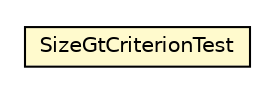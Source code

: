 #!/usr/local/bin/dot
#
# Class diagram 
# Generated by UMLGraph version R5_6_6-8-g8d7759 (http://www.umlgraph.org/)
#

digraph G {
	edge [fontname="Helvetica",fontsize=10,labelfontname="Helvetica",labelfontsize=10];
	node [fontname="Helvetica",fontsize=10,shape=plaintext];
	nodesep=0.25;
	ranksep=0.5;
	// org.dayatang.domain.internal.repo.SizeGtCriterionTest
	c4251 [label=<<table title="org.dayatang.domain.internal.repo.SizeGtCriterionTest" border="0" cellborder="1" cellspacing="0" cellpadding="2" port="p" bgcolor="lemonChiffon" href="./SizeGtCriterionTest.html">
		<tr><td><table border="0" cellspacing="0" cellpadding="1">
<tr><td align="center" balign="center"> SizeGtCriterionTest </td></tr>
		</table></td></tr>
		</table>>, URL="./SizeGtCriterionTest.html", fontname="Helvetica", fontcolor="black", fontsize=10.0];
}

